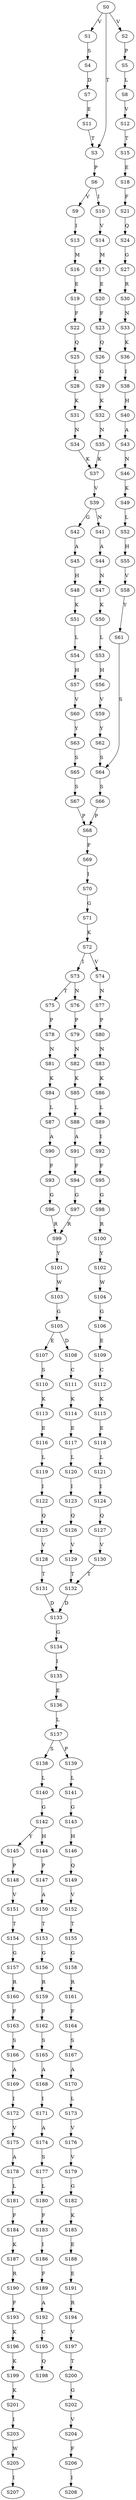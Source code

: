 strict digraph  {
	S0 -> S1 [ label = V ];
	S0 -> S2 [ label = V ];
	S0 -> S3 [ label = T ];
	S1 -> S4 [ label = S ];
	S2 -> S5 [ label = P ];
	S3 -> S6 [ label = P ];
	S4 -> S7 [ label = D ];
	S5 -> S8 [ label = L ];
	S6 -> S9 [ label = V ];
	S6 -> S10 [ label = I ];
	S7 -> S11 [ label = E ];
	S8 -> S12 [ label = V ];
	S9 -> S13 [ label = I ];
	S10 -> S14 [ label = V ];
	S11 -> S3 [ label = T ];
	S12 -> S15 [ label = T ];
	S13 -> S16 [ label = M ];
	S14 -> S17 [ label = M ];
	S15 -> S18 [ label = E ];
	S16 -> S19 [ label = E ];
	S17 -> S20 [ label = E ];
	S18 -> S21 [ label = F ];
	S19 -> S22 [ label = F ];
	S20 -> S23 [ label = F ];
	S21 -> S24 [ label = Q ];
	S22 -> S25 [ label = Q ];
	S23 -> S26 [ label = Q ];
	S24 -> S27 [ label = G ];
	S25 -> S28 [ label = G ];
	S26 -> S29 [ label = G ];
	S27 -> S30 [ label = R ];
	S28 -> S31 [ label = K ];
	S29 -> S32 [ label = K ];
	S30 -> S33 [ label = N ];
	S31 -> S34 [ label = N ];
	S32 -> S35 [ label = N ];
	S33 -> S36 [ label = K ];
	S34 -> S37 [ label = K ];
	S35 -> S37 [ label = K ];
	S36 -> S38 [ label = I ];
	S37 -> S39 [ label = V ];
	S38 -> S40 [ label = H ];
	S39 -> S41 [ label = N ];
	S39 -> S42 [ label = G ];
	S40 -> S43 [ label = A ];
	S41 -> S44 [ label = A ];
	S42 -> S45 [ label = A ];
	S43 -> S46 [ label = N ];
	S44 -> S47 [ label = N ];
	S45 -> S48 [ label = H ];
	S46 -> S49 [ label = K ];
	S47 -> S50 [ label = K ];
	S48 -> S51 [ label = K ];
	S49 -> S52 [ label = L ];
	S50 -> S53 [ label = L ];
	S51 -> S54 [ label = L ];
	S52 -> S55 [ label = H ];
	S53 -> S56 [ label = H ];
	S54 -> S57 [ label = H ];
	S55 -> S58 [ label = V ];
	S56 -> S59 [ label = V ];
	S57 -> S60 [ label = V ];
	S58 -> S61 [ label = Y ];
	S59 -> S62 [ label = Y ];
	S60 -> S63 [ label = Y ];
	S61 -> S64 [ label = S ];
	S62 -> S64 [ label = S ];
	S63 -> S65 [ label = S ];
	S64 -> S66 [ label = S ];
	S65 -> S67 [ label = S ];
	S66 -> S68 [ label = P ];
	S67 -> S68 [ label = P ];
	S68 -> S69 [ label = F ];
	S69 -> S70 [ label = I ];
	S70 -> S71 [ label = G ];
	S71 -> S72 [ label = K ];
	S72 -> S73 [ label = I ];
	S72 -> S74 [ label = V ];
	S73 -> S75 [ label = T ];
	S73 -> S76 [ label = N ];
	S74 -> S77 [ label = N ];
	S75 -> S78 [ label = P ];
	S76 -> S79 [ label = P ];
	S77 -> S80 [ label = P ];
	S78 -> S81 [ label = N ];
	S79 -> S82 [ label = N ];
	S80 -> S83 [ label = N ];
	S81 -> S84 [ label = K ];
	S82 -> S85 [ label = K ];
	S83 -> S86 [ label = K ];
	S84 -> S87 [ label = L ];
	S85 -> S88 [ label = L ];
	S86 -> S89 [ label = L ];
	S87 -> S90 [ label = A ];
	S88 -> S91 [ label = A ];
	S89 -> S92 [ label = I ];
	S90 -> S93 [ label = F ];
	S91 -> S94 [ label = F ];
	S92 -> S95 [ label = F ];
	S93 -> S96 [ label = G ];
	S94 -> S97 [ label = G ];
	S95 -> S98 [ label = G ];
	S96 -> S99 [ label = R ];
	S97 -> S99 [ label = R ];
	S98 -> S100 [ label = R ];
	S99 -> S101 [ label = Y ];
	S100 -> S102 [ label = Y ];
	S101 -> S103 [ label = W ];
	S102 -> S104 [ label = W ];
	S103 -> S105 [ label = G ];
	S104 -> S106 [ label = G ];
	S105 -> S107 [ label = E ];
	S105 -> S108 [ label = D ];
	S106 -> S109 [ label = E ];
	S107 -> S110 [ label = S ];
	S108 -> S111 [ label = C ];
	S109 -> S112 [ label = C ];
	S110 -> S113 [ label = K ];
	S111 -> S114 [ label = K ];
	S112 -> S115 [ label = K ];
	S113 -> S116 [ label = E ];
	S114 -> S117 [ label = E ];
	S115 -> S118 [ label = E ];
	S116 -> S119 [ label = L ];
	S117 -> S120 [ label = L ];
	S118 -> S121 [ label = L ];
	S119 -> S122 [ label = I ];
	S120 -> S123 [ label = I ];
	S121 -> S124 [ label = I ];
	S122 -> S125 [ label = Q ];
	S123 -> S126 [ label = Q ];
	S124 -> S127 [ label = Q ];
	S125 -> S128 [ label = V ];
	S126 -> S129 [ label = V ];
	S127 -> S130 [ label = V ];
	S128 -> S131 [ label = T ];
	S129 -> S132 [ label = T ];
	S130 -> S132 [ label = T ];
	S131 -> S133 [ label = D ];
	S132 -> S133 [ label = D ];
	S133 -> S134 [ label = G ];
	S134 -> S135 [ label = I ];
	S135 -> S136 [ label = E ];
	S136 -> S137 [ label = L ];
	S137 -> S138 [ label = S ];
	S137 -> S139 [ label = P ];
	S138 -> S140 [ label = L ];
	S139 -> S141 [ label = L ];
	S140 -> S142 [ label = G ];
	S141 -> S143 [ label = G ];
	S142 -> S144 [ label = H ];
	S142 -> S145 [ label = Y ];
	S143 -> S146 [ label = H ];
	S144 -> S147 [ label = P ];
	S145 -> S148 [ label = P ];
	S146 -> S149 [ label = Q ];
	S147 -> S150 [ label = A ];
	S148 -> S151 [ label = V ];
	S149 -> S152 [ label = V ];
	S150 -> S153 [ label = T ];
	S151 -> S154 [ label = T ];
	S152 -> S155 [ label = T ];
	S153 -> S156 [ label = G ];
	S154 -> S157 [ label = G ];
	S155 -> S158 [ label = G ];
	S156 -> S159 [ label = R ];
	S157 -> S160 [ label = R ];
	S158 -> S161 [ label = R ];
	S159 -> S162 [ label = F ];
	S160 -> S163 [ label = F ];
	S161 -> S164 [ label = F ];
	S162 -> S165 [ label = S ];
	S163 -> S166 [ label = S ];
	S164 -> S167 [ label = S ];
	S165 -> S168 [ label = A ];
	S166 -> S169 [ label = A ];
	S167 -> S170 [ label = A ];
	S168 -> S171 [ label = I ];
	S169 -> S172 [ label = I ];
	S170 -> S173 [ label = L ];
	S171 -> S174 [ label = A ];
	S172 -> S175 [ label = V ];
	S173 -> S176 [ label = V ];
	S174 -> S177 [ label = S ];
	S175 -> S178 [ label = A ];
	S176 -> S179 [ label = V ];
	S177 -> S180 [ label = L ];
	S178 -> S181 [ label = L ];
	S179 -> S182 [ label = G ];
	S180 -> S183 [ label = F ];
	S181 -> S184 [ label = F ];
	S182 -> S185 [ label = K ];
	S183 -> S186 [ label = I ];
	S184 -> S187 [ label = K ];
	S185 -> S188 [ label = E ];
	S186 -> S189 [ label = F ];
	S187 -> S190 [ label = R ];
	S188 -> S191 [ label = E ];
	S189 -> S192 [ label = A ];
	S190 -> S193 [ label = F ];
	S191 -> S194 [ label = R ];
	S192 -> S195 [ label = C ];
	S193 -> S196 [ label = K ];
	S194 -> S197 [ label = V ];
	S195 -> S198 [ label = Q ];
	S196 -> S199 [ label = K ];
	S197 -> S200 [ label = T ];
	S199 -> S201 [ label = K ];
	S200 -> S202 [ label = G ];
	S201 -> S203 [ label = I ];
	S202 -> S204 [ label = V ];
	S203 -> S205 [ label = W ];
	S204 -> S206 [ label = F ];
	S205 -> S207 [ label = I ];
	S206 -> S208 [ label = I ];
}
